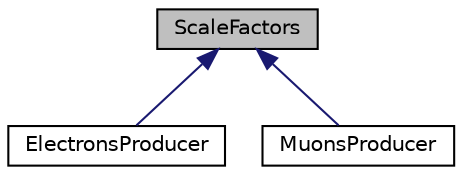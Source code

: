 digraph "ScaleFactors"
{
 // LATEX_PDF_SIZE
  edge [fontname="Helvetica",fontsize="10",labelfontname="Helvetica",labelfontsize="10"];
  node [fontname="Helvetica",fontsize="10",shape=record];
  Node1 [label="ScaleFactors",height=0.2,width=0.4,color="black", fillcolor="grey75", style="filled", fontcolor="black",tooltip=" "];
  Node1 -> Node2 [dir="back",color="midnightblue",fontsize="10",style="solid",fontname="Helvetica"];
  Node2 [label="ElectronsProducer",height=0.2,width=0.4,color="black", fillcolor="white", style="filled",URL="$classElectronsProducer.html",tooltip=" "];
  Node1 -> Node3 [dir="back",color="midnightblue",fontsize="10",style="solid",fontname="Helvetica"];
  Node3 [label="MuonsProducer",height=0.2,width=0.4,color="black", fillcolor="white", style="filled",URL="$classMuonsProducer.html",tooltip=" "];
}
